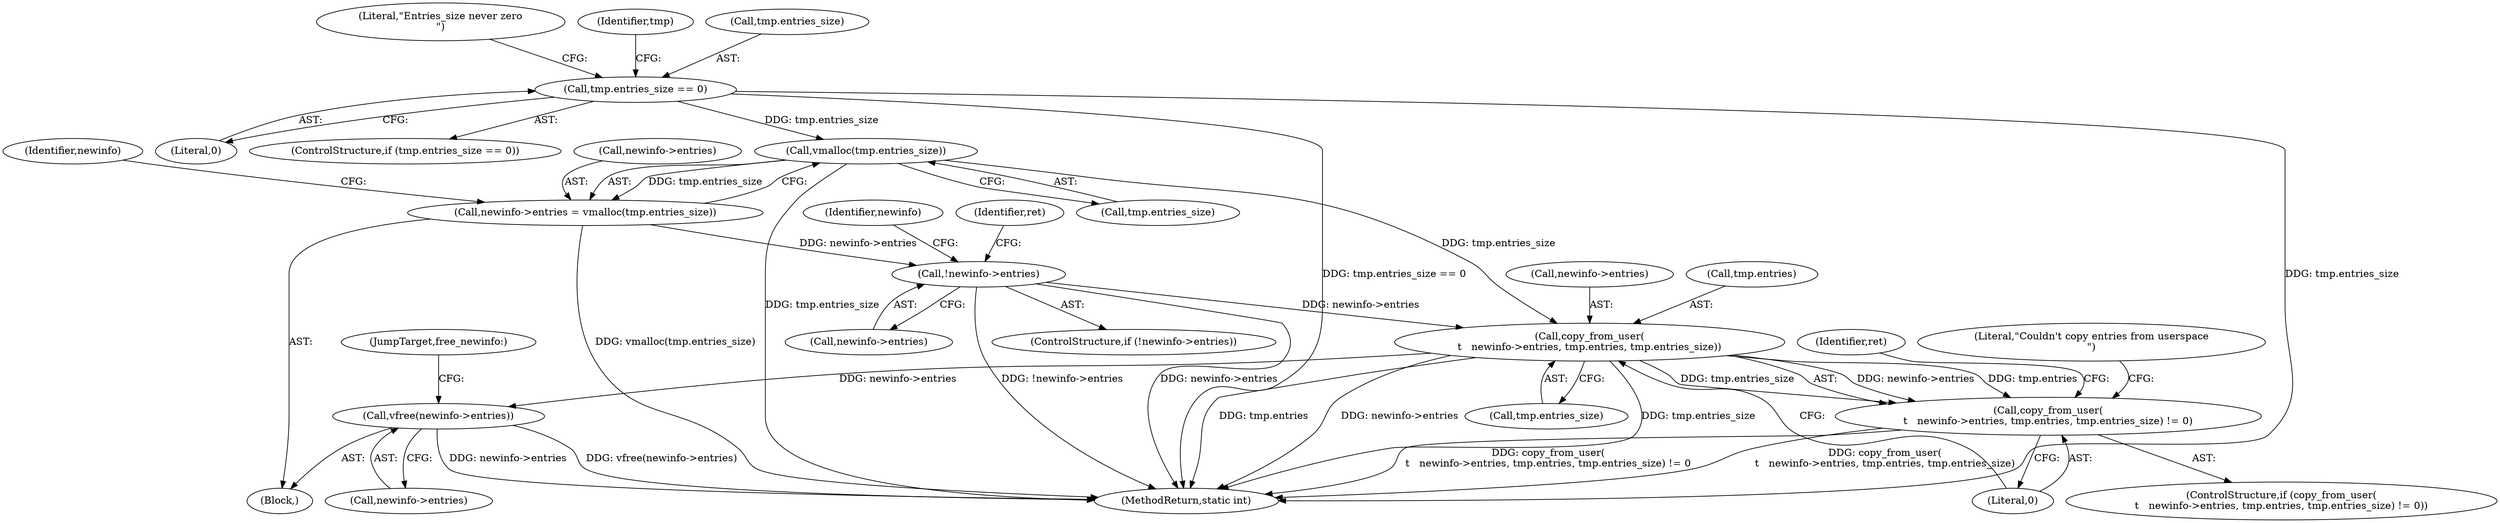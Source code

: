 digraph "0_linux_d846f71195d57b0bbb143382647c2c6638b04c5a@API" {
"1000226" [label="(Call,vmalloc(tmp.entries_size))"];
"1000138" [label="(Call,tmp.entries_size == 0)"];
"1000222" [label="(Call,newinfo->entries = vmalloc(tmp.entries_size))"];
"1000231" [label="(Call,!newinfo->entries)"];
"1000243" [label="(Call,copy_from_user(\n\t   newinfo->entries, tmp.entries, tmp.entries_size))"];
"1000242" [label="(Call,copy_from_user(\n\t   newinfo->entries, tmp.entries, tmp.entries_size) != 0)"];
"1000276" [label="(Call,vfree(newinfo->entries))"];
"1000244" [label="(Call,newinfo->entries)"];
"1000226" [label="(Call,vmalloc(tmp.entries_size))"];
"1000142" [label="(Literal,0)"];
"1000138" [label="(Call,tmp.entries_size == 0)"];
"1000237" [label="(Identifier,ret)"];
"1000105" [label="(Block,)"];
"1000242" [label="(Call,copy_from_user(\n\t   newinfo->entries, tmp.entries, tmp.entries_size) != 0)"];
"1000227" [label="(Call,tmp.entries_size)"];
"1000253" [label="(Literal,0)"];
"1000223" [label="(Call,newinfo->entries)"];
"1000233" [label="(Identifier,newinfo)"];
"1000232" [label="(Call,newinfo->entries)"];
"1000280" [label="(JumpTarget,free_newinfo:)"];
"1000222" [label="(Call,newinfo->entries = vmalloc(tmp.entries_size))"];
"1000230" [label="(ControlStructure,if (!newinfo->entries))"];
"1000145" [label="(Literal,\"Entries_size never zero\n\")"];
"1000276" [label="(Call,vfree(newinfo->entries))"];
"1000152" [label="(Identifier,tmp)"];
"1000263" [label="(Identifier,ret)"];
"1000231" [label="(Call,!newinfo->entries)"];
"1000241" [label="(ControlStructure,if (copy_from_user(\n\t   newinfo->entries, tmp.entries, tmp.entries_size) != 0))"];
"1000139" [label="(Call,tmp.entries_size)"];
"1000137" [label="(ControlStructure,if (tmp.entries_size == 0))"];
"1000285" [label="(MethodReturn,static int)"];
"1000247" [label="(Call,tmp.entries)"];
"1000256" [label="(Literal,\"Couldn't copy entries from userspace\n\")"];
"1000277" [label="(Call,newinfo->entries)"];
"1000250" [label="(Call,tmp.entries_size)"];
"1000245" [label="(Identifier,newinfo)"];
"1000243" [label="(Call,copy_from_user(\n\t   newinfo->entries, tmp.entries, tmp.entries_size))"];
"1000226" -> "1000222"  [label="AST: "];
"1000226" -> "1000227"  [label="CFG: "];
"1000227" -> "1000226"  [label="AST: "];
"1000222" -> "1000226"  [label="CFG: "];
"1000226" -> "1000285"  [label="DDG: tmp.entries_size"];
"1000226" -> "1000222"  [label="DDG: tmp.entries_size"];
"1000138" -> "1000226"  [label="DDG: tmp.entries_size"];
"1000226" -> "1000243"  [label="DDG: tmp.entries_size"];
"1000138" -> "1000137"  [label="AST: "];
"1000138" -> "1000142"  [label="CFG: "];
"1000139" -> "1000138"  [label="AST: "];
"1000142" -> "1000138"  [label="AST: "];
"1000145" -> "1000138"  [label="CFG: "];
"1000152" -> "1000138"  [label="CFG: "];
"1000138" -> "1000285"  [label="DDG: tmp.entries_size"];
"1000138" -> "1000285"  [label="DDG: tmp.entries_size == 0"];
"1000222" -> "1000105"  [label="AST: "];
"1000223" -> "1000222"  [label="AST: "];
"1000233" -> "1000222"  [label="CFG: "];
"1000222" -> "1000285"  [label="DDG: vmalloc(tmp.entries_size)"];
"1000222" -> "1000231"  [label="DDG: newinfo->entries"];
"1000231" -> "1000230"  [label="AST: "];
"1000231" -> "1000232"  [label="CFG: "];
"1000232" -> "1000231"  [label="AST: "];
"1000237" -> "1000231"  [label="CFG: "];
"1000245" -> "1000231"  [label="CFG: "];
"1000231" -> "1000285"  [label="DDG: !newinfo->entries"];
"1000231" -> "1000285"  [label="DDG: newinfo->entries"];
"1000231" -> "1000243"  [label="DDG: newinfo->entries"];
"1000243" -> "1000242"  [label="AST: "];
"1000243" -> "1000250"  [label="CFG: "];
"1000244" -> "1000243"  [label="AST: "];
"1000247" -> "1000243"  [label="AST: "];
"1000250" -> "1000243"  [label="AST: "];
"1000253" -> "1000243"  [label="CFG: "];
"1000243" -> "1000285"  [label="DDG: newinfo->entries"];
"1000243" -> "1000285"  [label="DDG: tmp.entries_size"];
"1000243" -> "1000285"  [label="DDG: tmp.entries"];
"1000243" -> "1000242"  [label="DDG: newinfo->entries"];
"1000243" -> "1000242"  [label="DDG: tmp.entries"];
"1000243" -> "1000242"  [label="DDG: tmp.entries_size"];
"1000243" -> "1000276"  [label="DDG: newinfo->entries"];
"1000242" -> "1000241"  [label="AST: "];
"1000242" -> "1000253"  [label="CFG: "];
"1000253" -> "1000242"  [label="AST: "];
"1000256" -> "1000242"  [label="CFG: "];
"1000263" -> "1000242"  [label="CFG: "];
"1000242" -> "1000285"  [label="DDG: copy_from_user(\n\t   newinfo->entries, tmp.entries, tmp.entries_size) != 0"];
"1000242" -> "1000285"  [label="DDG: copy_from_user(\n\t   newinfo->entries, tmp.entries, tmp.entries_size)"];
"1000276" -> "1000105"  [label="AST: "];
"1000276" -> "1000277"  [label="CFG: "];
"1000277" -> "1000276"  [label="AST: "];
"1000280" -> "1000276"  [label="CFG: "];
"1000276" -> "1000285"  [label="DDG: vfree(newinfo->entries)"];
"1000276" -> "1000285"  [label="DDG: newinfo->entries"];
}
